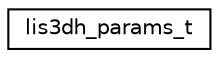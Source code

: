 digraph "Graphical Class Hierarchy"
{
 // LATEX_PDF_SIZE
  edge [fontname="Helvetica",fontsize="10",labelfontname="Helvetica",labelfontsize="10"];
  node [fontname="Helvetica",fontsize="10",shape=record];
  rankdir="LR";
  Node0 [label="lis3dh_params_t",height=0.2,width=0.4,color="black", fillcolor="white", style="filled",URL="$structlis3dh__params__t.html",tooltip="Configuration parameters for LIS3DH devices."];
}
